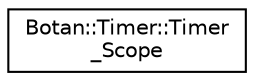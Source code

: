 digraph "Graphical Class Hierarchy"
{
  edge [fontname="Helvetica",fontsize="10",labelfontname="Helvetica",labelfontsize="10"];
  node [fontname="Helvetica",fontsize="10",shape=record];
  rankdir="LR";
  Node0 [label="Botan::Timer::Timer\l_Scope",height=0.2,width=0.4,color="black", fillcolor="white", style="filled",URL="$class_botan_1_1_timer_1_1_timer___scope.html"];
}
